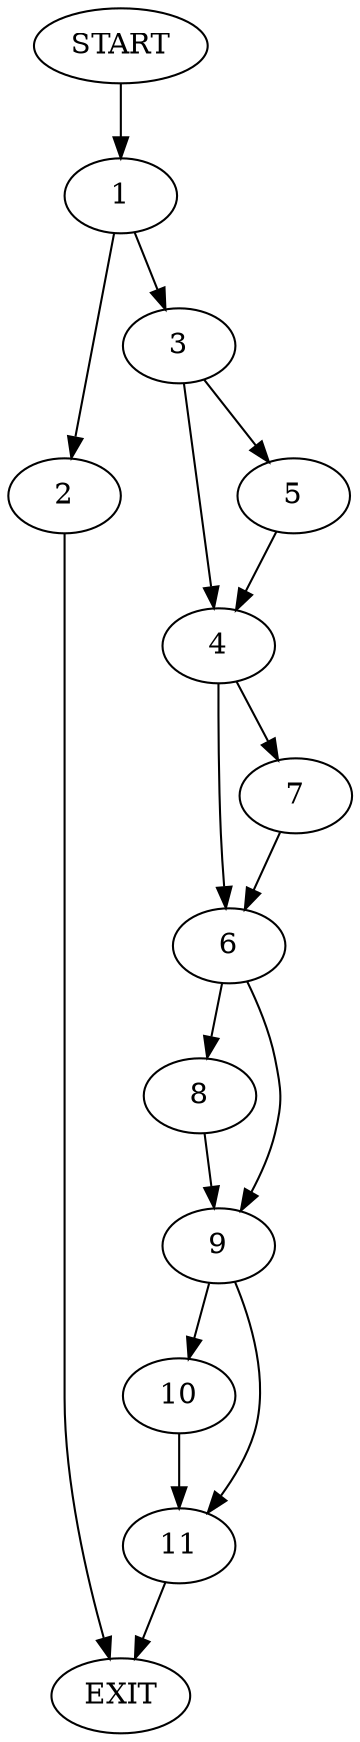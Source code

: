 digraph {
0 [label="START"]
12 [label="EXIT"]
0 -> 1
1 -> 2
1 -> 3
2 -> 12
3 -> 4
3 -> 5
5 -> 4
4 -> 6
4 -> 7
6 -> 8
6 -> 9
7 -> 6
9 -> 10
9 -> 11
8 -> 9
10 -> 11
11 -> 12
}
